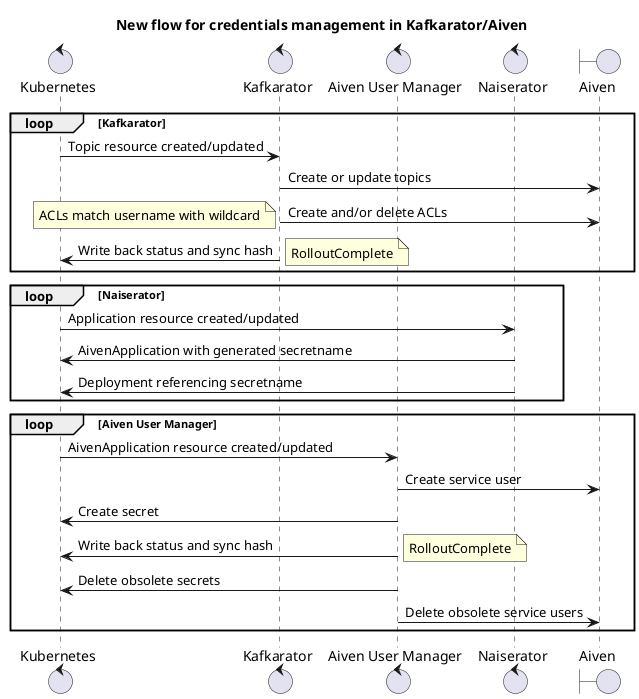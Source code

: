 @startuml

title New flow for credentials management in Kafkarator/Aiven

control kubernetes as "Kubernetes"
control kafkarator as "Kafkarator"
control userManager as "Aiven User Manager"
control naiserator as "Naiserator"
boundary aiven as "Aiven"

loop Kafkarator
kubernetes -> kafkarator : Topic resource created/updated
kafkarator -> aiven : Create or update topics
kafkarator -> aiven : Create and/or delete ACLs
note left: ACLs match username with wildcard
kafkarator -> kubernetes : Write back status and sync hash
note right: RolloutComplete
end

loop Naiserator
kubernetes -> naiserator : Application resource created/updated
naiserator -> kubernetes : AivenApplication with generated secretname
naiserator -> kubernetes : Deployment referencing secretname
end

loop Aiven User Manager
kubernetes -> userManager : AivenApplication resource created/updated
userManager -> aiven : Create service user
userManager -> kubernetes : Create secret
userManager -> kubernetes : Write back status and sync hash
note right: RolloutComplete
userManager -> kubernetes : Delete obsolete secrets
userManager -> aiven : Delete obsolete service users
end

@enduml
